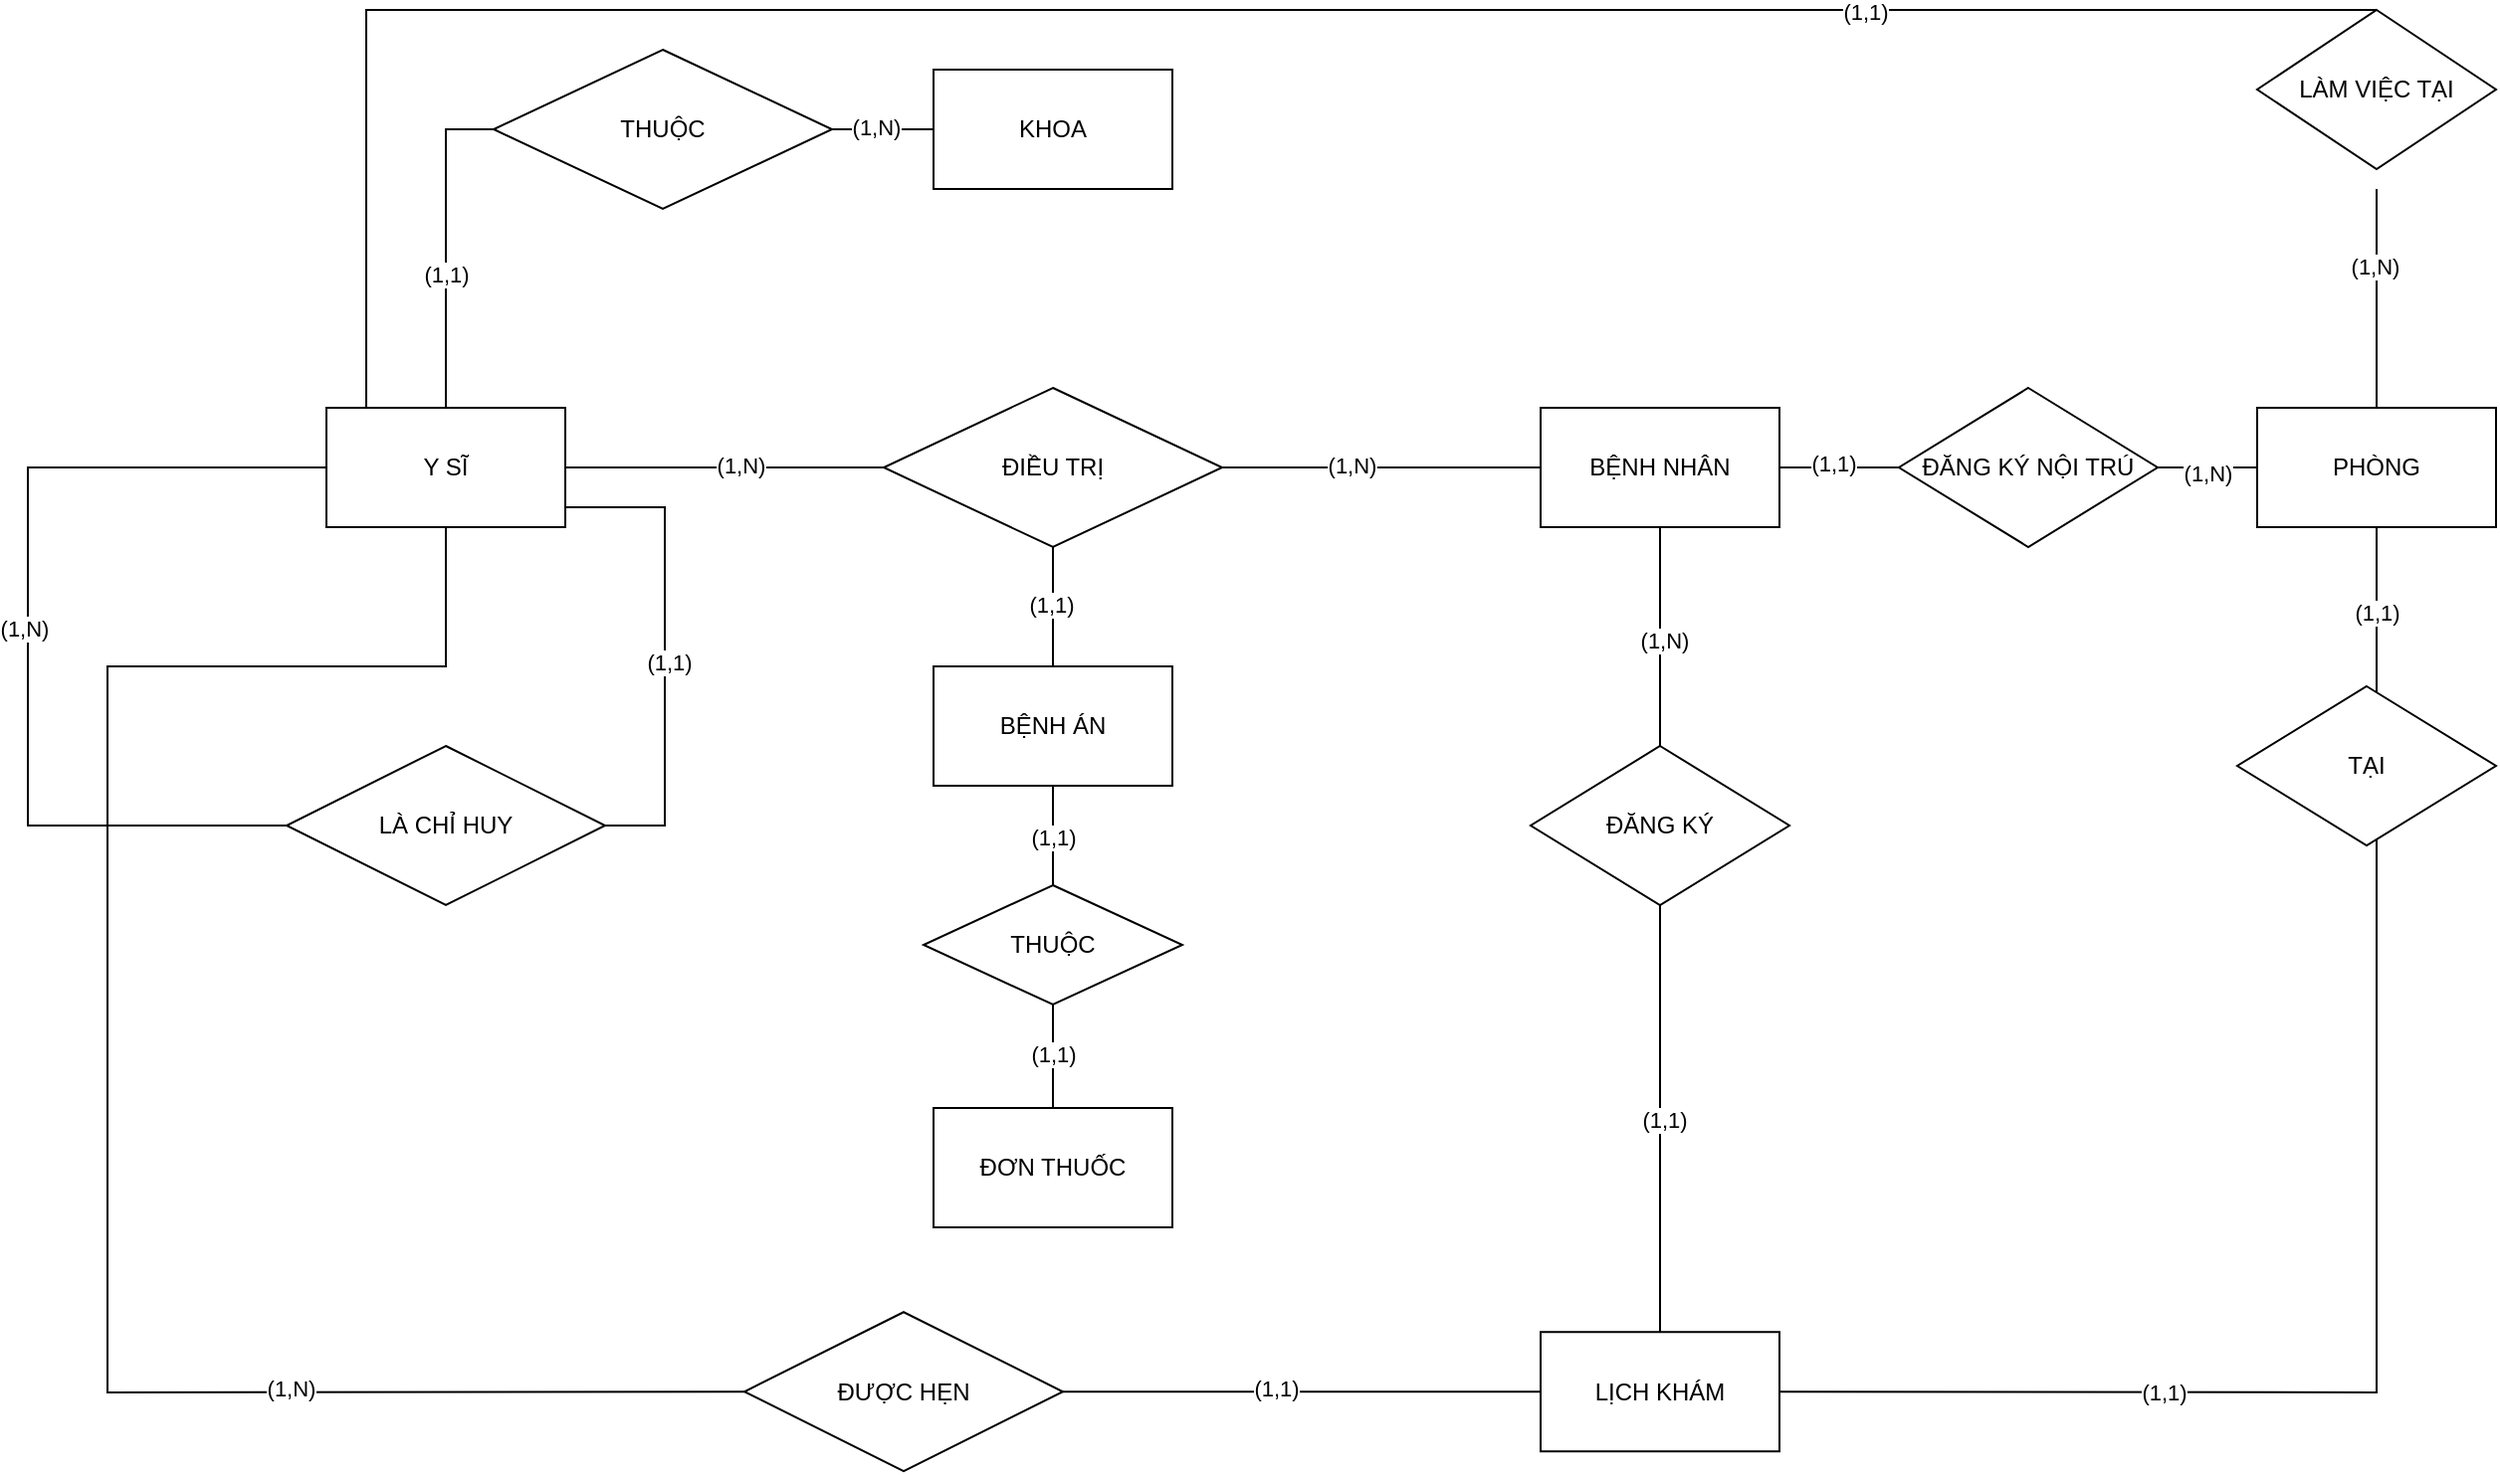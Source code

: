 <mxfile version="22.0.2" type="device">
  <diagram name="Page-1" id="gTEA8rzbKwhgfCepOdw3">
    <mxGraphModel dx="987" dy="623" grid="1" gridSize="10" guides="1" tooltips="1" connect="1" arrows="1" fold="1" page="1" pageScale="1" pageWidth="413" pageHeight="291" math="0" shadow="0">
      <root>
        <mxCell id="0" />
        <mxCell id="1" parent="0" />
        <mxCell id="95M9-elzihQWWAF0N-7c-80" value="" style="endArrow=none;html=1;rounded=0;exitX=0;exitY=0.5;exitDx=0;exitDy=0;" parent="1" source="95M9-elzihQWWAF0N-7c-78" edge="1">
          <mxGeometry width="50" height="50" relative="1" as="geometry">
            <mxPoint x="352" y="340" as="sourcePoint" />
            <mxPoint x="402" y="290" as="targetPoint" />
            <Array as="points">
              <mxPoint x="232" y="725" />
              <mxPoint x="232" y="620" />
              <mxPoint x="232" y="360" />
              <mxPoint x="402" y="360" />
            </Array>
          </mxGeometry>
        </mxCell>
        <mxCell id="95M9-elzihQWWAF0N-7c-88" value="(1,N)" style="edgeLabel;html=1;align=center;verticalAlign=middle;resizable=0;points=[];" parent="95M9-elzihQWWAF0N-7c-80" vertex="1" connectable="0">
          <mxGeometry x="-0.507" y="-2" relative="1" as="geometry">
            <mxPoint as="offset" />
          </mxGeometry>
        </mxCell>
        <mxCell id="95M9-elzihQWWAF0N-7c-2" value="BỆNH NHÂN" style="rounded=0;whiteSpace=wrap;html=1;" parent="1" vertex="1">
          <mxGeometry x="952" y="230" width="120" height="60" as="geometry" />
        </mxCell>
        <mxCell id="95M9-elzihQWWAF0N-7c-5" value="Y SĨ" style="rounded=0;whiteSpace=wrap;html=1;" parent="1" vertex="1">
          <mxGeometry x="342" y="230" width="120" height="60" as="geometry" />
        </mxCell>
        <mxCell id="95M9-elzihQWWAF0N-7c-7" value="KHOA" style="rounded=0;whiteSpace=wrap;html=1;" parent="1" vertex="1">
          <mxGeometry x="647" y="60" width="120" height="60" as="geometry" />
        </mxCell>
        <mxCell id="95M9-elzihQWWAF0N-7c-13" value="PHÒNG" style="rounded=0;whiteSpace=wrap;html=1;" parent="1" vertex="1">
          <mxGeometry x="1312" y="230" width="120" height="60" as="geometry" />
        </mxCell>
        <mxCell id="95M9-elzihQWWAF0N-7c-17" value="LỊCH KHÁM" style="rounded=0;whiteSpace=wrap;html=1;" parent="1" vertex="1">
          <mxGeometry x="952" y="694.62" width="120" height="60" as="geometry" />
        </mxCell>
        <mxCell id="_uMGaYxbBK7Dc_j-tdh2-2" style="rounded=0;orthogonalLoop=1;jettySize=auto;html=1;exitX=0.5;exitY=1;exitDx=0;exitDy=0;entryX=0.5;entryY=0;entryDx=0;entryDy=0;endArrow=none;endFill=0;" edge="1" parent="1" source="95M9-elzihQWWAF0N-7c-18" target="_uMGaYxbBK7Dc_j-tdh2-1">
          <mxGeometry relative="1" as="geometry" />
        </mxCell>
        <mxCell id="_uMGaYxbBK7Dc_j-tdh2-3" value="(1,1)" style="edgeLabel;html=1;align=center;verticalAlign=middle;resizable=0;points=[];" vertex="1" connectable="0" parent="_uMGaYxbBK7Dc_j-tdh2-2">
          <mxGeometry x="-0.053" y="-1" relative="1" as="geometry">
            <mxPoint as="offset" />
          </mxGeometry>
        </mxCell>
        <mxCell id="95M9-elzihQWWAF0N-7c-18" value="ĐIỀU TRỊ" style="rhombus;whiteSpace=wrap;html=1;" parent="1" vertex="1">
          <mxGeometry x="622" y="220" width="170" height="80" as="geometry" />
        </mxCell>
        <mxCell id="95M9-elzihQWWAF0N-7c-29" style="edgeStyle=none;rounded=0;orthogonalLoop=1;jettySize=auto;html=1;exitX=1;exitY=0.5;exitDx=0;exitDy=0;endArrow=none;endFill=0;" parent="1" source="95M9-elzihQWWAF0N-7c-23" edge="1">
          <mxGeometry relative="1" as="geometry">
            <mxPoint x="462" y="280" as="targetPoint" />
            <Array as="points">
              <mxPoint x="512" y="440" />
              <mxPoint x="512" y="280" />
            </Array>
          </mxGeometry>
        </mxCell>
        <mxCell id="95M9-elzihQWWAF0N-7c-31" value="(1,1)" style="edgeLabel;html=1;align=center;verticalAlign=middle;resizable=0;points=[];" parent="95M9-elzihQWWAF0N-7c-29" vertex="1" connectable="0">
          <mxGeometry x="-0.067" y="-2" relative="1" as="geometry">
            <mxPoint as="offset" />
          </mxGeometry>
        </mxCell>
        <mxCell id="95M9-elzihQWWAF0N-7c-23" value="LÀ CHỈ HUY" style="rhombus;whiteSpace=wrap;html=1;" parent="1" vertex="1">
          <mxGeometry x="322" y="400" width="160" height="80" as="geometry" />
        </mxCell>
        <mxCell id="95M9-elzihQWWAF0N-7c-28" value="" style="endArrow=none;html=1;rounded=0;exitX=0;exitY=0.5;exitDx=0;exitDy=0;entryX=0;entryY=0.5;entryDx=0;entryDy=0;endFill=0;" parent="1" source="95M9-elzihQWWAF0N-7c-5" target="95M9-elzihQWWAF0N-7c-23" edge="1">
          <mxGeometry width="50" height="50" relative="1" as="geometry">
            <mxPoint x="262" y="380" as="sourcePoint" />
            <mxPoint x="192" y="450" as="targetPoint" />
            <Array as="points">
              <mxPoint x="192" y="260" />
              <mxPoint x="192" y="440" />
            </Array>
          </mxGeometry>
        </mxCell>
        <mxCell id="95M9-elzihQWWAF0N-7c-30" value="(1,N)" style="edgeLabel;html=1;align=center;verticalAlign=middle;resizable=0;points=[];" parent="95M9-elzihQWWAF0N-7c-28" vertex="1" connectable="0">
          <mxGeometry x="0.004" y="-2" relative="1" as="geometry">
            <mxPoint as="offset" />
          </mxGeometry>
        </mxCell>
        <mxCell id="95M9-elzihQWWAF0N-7c-34" value="" style="endArrow=none;html=1;rounded=0;entryX=0;entryY=0.5;entryDx=0;entryDy=0;exitX=1;exitY=0.5;exitDx=0;exitDy=0;" parent="1" source="95M9-elzihQWWAF0N-7c-5" target="95M9-elzihQWWAF0N-7c-18" edge="1">
          <mxGeometry width="50" height="50" relative="1" as="geometry">
            <mxPoint x="472" y="250" as="sourcePoint" />
            <mxPoint x="522" y="200" as="targetPoint" />
          </mxGeometry>
        </mxCell>
        <mxCell id="95M9-elzihQWWAF0N-7c-35" value="(1,N)" style="edgeLabel;html=1;align=center;verticalAlign=middle;resizable=0;points=[];" parent="95M9-elzihQWWAF0N-7c-34" vertex="1" connectable="0">
          <mxGeometry x="0.092" y="1" relative="1" as="geometry">
            <mxPoint as="offset" />
          </mxGeometry>
        </mxCell>
        <mxCell id="95M9-elzihQWWAF0N-7c-37" value="" style="endArrow=none;html=1;rounded=0;entryX=0;entryY=0.5;entryDx=0;entryDy=0;" parent="1" target="95M9-elzihQWWAF0N-7c-2" edge="1">
          <mxGeometry width="50" height="50" relative="1" as="geometry">
            <mxPoint x="792" y="260" as="sourcePoint" />
            <mxPoint x="842" y="210" as="targetPoint" />
          </mxGeometry>
        </mxCell>
        <mxCell id="95M9-elzihQWWAF0N-7c-38" value="(1,N)" style="edgeLabel;html=1;align=center;verticalAlign=middle;resizable=0;points=[];" parent="95M9-elzihQWWAF0N-7c-37" vertex="1" connectable="0">
          <mxGeometry x="-0.195" y="1" relative="1" as="geometry">
            <mxPoint as="offset" />
          </mxGeometry>
        </mxCell>
        <mxCell id="95M9-elzihQWWAF0N-7c-39" value="" style="endArrow=none;html=1;rounded=0;entryX=0;entryY=0.5;entryDx=0;entryDy=0;" parent="1" target="95M9-elzihQWWAF0N-7c-7" edge="1">
          <mxGeometry width="50" height="50" relative="1" as="geometry">
            <mxPoint x="402" y="230" as="sourcePoint" />
            <mxPoint x="402" y="80" as="targetPoint" />
            <Array as="points">
              <mxPoint x="402" y="90" />
            </Array>
          </mxGeometry>
        </mxCell>
        <mxCell id="95M9-elzihQWWAF0N-7c-41" value="(1,1)" style="edgeLabel;html=1;align=center;verticalAlign=middle;resizable=0;points=[];" parent="95M9-elzihQWWAF0N-7c-39" vertex="1" connectable="0">
          <mxGeometry x="-0.65" relative="1" as="geometry">
            <mxPoint as="offset" />
          </mxGeometry>
        </mxCell>
        <mxCell id="95M9-elzihQWWAF0N-7c-42" value="(1,N)" style="edgeLabel;html=1;align=center;verticalAlign=middle;resizable=0;points=[];" parent="95M9-elzihQWWAF0N-7c-39" vertex="1" connectable="0">
          <mxGeometry x="0.849" y="1" relative="1" as="geometry">
            <mxPoint as="offset" />
          </mxGeometry>
        </mxCell>
        <mxCell id="95M9-elzihQWWAF0N-7c-40" value="THUỘC" style="rhombus;whiteSpace=wrap;html=1;" parent="1" vertex="1">
          <mxGeometry x="426" y="50" width="170" height="80" as="geometry" />
        </mxCell>
        <mxCell id="95M9-elzihQWWAF0N-7c-56" value="ĐĂNG KÝ NỘI TRÚ" style="rhombus;whiteSpace=wrap;html=1;" parent="1" vertex="1">
          <mxGeometry x="1132" y="220" width="130" height="80" as="geometry" />
        </mxCell>
        <mxCell id="95M9-elzihQWWAF0N-7c-58" value="" style="endArrow=none;html=1;rounded=0;entryX=0;entryY=0.5;entryDx=0;entryDy=0;" parent="1" target="95M9-elzihQWWAF0N-7c-56" edge="1">
          <mxGeometry width="50" height="50" relative="1" as="geometry">
            <mxPoint x="1072" y="260" as="sourcePoint" />
            <mxPoint x="1122" y="210" as="targetPoint" />
          </mxGeometry>
        </mxCell>
        <mxCell id="95M9-elzihQWWAF0N-7c-60" value="(1,1)" style="edgeLabel;html=1;align=center;verticalAlign=middle;resizable=0;points=[];" parent="95M9-elzihQWWAF0N-7c-58" vertex="1" connectable="0">
          <mxGeometry x="-0.112" y="2" relative="1" as="geometry">
            <mxPoint as="offset" />
          </mxGeometry>
        </mxCell>
        <mxCell id="95M9-elzihQWWAF0N-7c-59" value="" style="endArrow=none;html=1;rounded=0;entryX=0;entryY=0.5;entryDx=0;entryDy=0;" parent="1" target="95M9-elzihQWWAF0N-7c-13" edge="1">
          <mxGeometry width="50" height="50" relative="1" as="geometry">
            <mxPoint x="1262" y="260" as="sourcePoint" />
            <mxPoint x="1312" y="210" as="targetPoint" />
          </mxGeometry>
        </mxCell>
        <mxCell id="95M9-elzihQWWAF0N-7c-61" value="(1,N)" style="edgeLabel;html=1;align=center;verticalAlign=middle;resizable=0;points=[];" parent="95M9-elzihQWWAF0N-7c-59" vertex="1" connectable="0">
          <mxGeometry x="-0.005" y="-3" relative="1" as="geometry">
            <mxPoint as="offset" />
          </mxGeometry>
        </mxCell>
        <mxCell id="95M9-elzihQWWAF0N-7c-62" value="LÀM VIỆC TẠI" style="rhombus;whiteSpace=wrap;html=1;" parent="1" vertex="1">
          <mxGeometry x="1312" y="30" width="120" height="80" as="geometry" />
        </mxCell>
        <mxCell id="95M9-elzihQWWAF0N-7c-63" value="" style="endArrow=none;html=1;rounded=0;entryX=0.5;entryY=0;entryDx=0;entryDy=0;" parent="1" target="95M9-elzihQWWAF0N-7c-62" edge="1">
          <mxGeometry width="50" height="50" relative="1" as="geometry">
            <mxPoint x="362" y="230" as="sourcePoint" />
            <mxPoint x="412" y="180" as="targetPoint" />
            <Array as="points">
              <mxPoint x="362" y="30" />
            </Array>
          </mxGeometry>
        </mxCell>
        <mxCell id="95M9-elzihQWWAF0N-7c-65" value="(1,1)" style="edgeLabel;html=1;align=center;verticalAlign=middle;resizable=0;points=[];" parent="95M9-elzihQWWAF0N-7c-63" vertex="1" connectable="0">
          <mxGeometry x="0.574" y="-1" relative="1" as="geometry">
            <mxPoint as="offset" />
          </mxGeometry>
        </mxCell>
        <mxCell id="95M9-elzihQWWAF0N-7c-64" value="" style="endArrow=none;html=1;rounded=0;entryX=0.5;entryY=0;entryDx=0;entryDy=0;" parent="1" target="95M9-elzihQWWAF0N-7c-13" edge="1">
          <mxGeometry width="50" height="50" relative="1" as="geometry">
            <mxPoint x="1372" y="120" as="sourcePoint" />
            <mxPoint x="1422" y="70" as="targetPoint" />
          </mxGeometry>
        </mxCell>
        <mxCell id="95M9-elzihQWWAF0N-7c-66" value="(1,N)" style="edgeLabel;html=1;align=center;verticalAlign=middle;resizable=0;points=[];" parent="95M9-elzihQWWAF0N-7c-64" vertex="1" connectable="0">
          <mxGeometry x="-0.299" y="-1" relative="1" as="geometry">
            <mxPoint as="offset" />
          </mxGeometry>
        </mxCell>
        <mxCell id="95M9-elzihQWWAF0N-7c-72" value="ĐĂNG KÝ" style="rhombus;whiteSpace=wrap;html=1;" parent="1" vertex="1">
          <mxGeometry x="947" y="400" width="130" height="80" as="geometry" />
        </mxCell>
        <mxCell id="95M9-elzihQWWAF0N-7c-73" value="" style="endArrow=none;html=1;rounded=0;entryX=0.5;entryY=0;entryDx=0;entryDy=0;" parent="1" target="95M9-elzihQWWAF0N-7c-72" edge="1">
          <mxGeometry width="50" height="50" relative="1" as="geometry">
            <mxPoint x="1012" y="290" as="sourcePoint" />
            <mxPoint x="1062" y="240" as="targetPoint" />
          </mxGeometry>
        </mxCell>
        <mxCell id="95M9-elzihQWWAF0N-7c-75" value="(1,N)" style="edgeLabel;html=1;align=center;verticalAlign=middle;resizable=0;points=[];" parent="95M9-elzihQWWAF0N-7c-73" vertex="1" connectable="0">
          <mxGeometry x="0.015" y="2" relative="1" as="geometry">
            <mxPoint y="1" as="offset" />
          </mxGeometry>
        </mxCell>
        <mxCell id="95M9-elzihQWWAF0N-7c-74" value="" style="endArrow=none;html=1;rounded=0;entryX=0.5;entryY=0;entryDx=0;entryDy=0;" parent="1" target="95M9-elzihQWWAF0N-7c-17" edge="1">
          <mxGeometry width="50" height="50" relative="1" as="geometry">
            <mxPoint x="1012" y="480" as="sourcePoint" />
            <mxPoint x="1062" y="430" as="targetPoint" />
          </mxGeometry>
        </mxCell>
        <mxCell id="95M9-elzihQWWAF0N-7c-76" value="(1,1)" style="edgeLabel;html=1;align=center;verticalAlign=middle;resizable=0;points=[];" parent="95M9-elzihQWWAF0N-7c-74" vertex="1" connectable="0">
          <mxGeometry x="0.004" y="2" relative="1" as="geometry">
            <mxPoint as="offset" />
          </mxGeometry>
        </mxCell>
        <mxCell id="95M9-elzihQWWAF0N-7c-78" value="ĐƯỢC HẸN" style="rhombus;whiteSpace=wrap;html=1;" parent="1" vertex="1">
          <mxGeometry x="552" y="684.62" width="160" height="80" as="geometry" />
        </mxCell>
        <mxCell id="95M9-elzihQWWAF0N-7c-82" value="" style="endArrow=none;html=1;rounded=0;entryX=0;entryY=0.5;entryDx=0;entryDy=0;" parent="1" target="95M9-elzihQWWAF0N-7c-17" edge="1">
          <mxGeometry width="50" height="50" relative="1" as="geometry">
            <mxPoint x="712" y="724.62" as="sourcePoint" />
            <mxPoint x="762" y="674.62" as="targetPoint" />
          </mxGeometry>
        </mxCell>
        <mxCell id="95M9-elzihQWWAF0N-7c-87" value="(1,1)" style="edgeLabel;html=1;align=center;verticalAlign=middle;resizable=0;points=[];" parent="95M9-elzihQWWAF0N-7c-82" vertex="1" connectable="0">
          <mxGeometry x="-0.107" y="2" relative="1" as="geometry">
            <mxPoint as="offset" />
          </mxGeometry>
        </mxCell>
        <mxCell id="95M9-elzihQWWAF0N-7c-83" value="" style="endArrow=none;html=1;rounded=0;entryX=0.5;entryY=1;entryDx=0;entryDy=0;exitX=1;exitY=0.5;exitDx=0;exitDy=0;" parent="1" target="95M9-elzihQWWAF0N-7c-13" edge="1" source="95M9-elzihQWWAF0N-7c-17">
          <mxGeometry width="50" height="50" relative="1" as="geometry">
            <mxPoint x="1072" y="620" as="sourcePoint" />
            <mxPoint x="1122" y="570" as="targetPoint" />
            <Array as="points">
              <mxPoint x="1372" y="725" />
            </Array>
          </mxGeometry>
        </mxCell>
        <mxCell id="95M9-elzihQWWAF0N-7c-93" value="(1,1)" style="edgeLabel;html=1;align=center;verticalAlign=middle;resizable=0;points=[];" parent="95M9-elzihQWWAF0N-7c-83" vertex="1" connectable="0">
          <mxGeometry x="-0.516" y="-1" relative="1" as="geometry">
            <mxPoint x="15" y="-1" as="offset" />
          </mxGeometry>
        </mxCell>
        <mxCell id="95M9-elzihQWWAF0N-7c-94" value="(1,1)" style="edgeLabel;html=1;align=center;verticalAlign=middle;resizable=0;points=[];" parent="95M9-elzihQWWAF0N-7c-83" vertex="1" connectable="0">
          <mxGeometry x="0.885" relative="1" as="geometry">
            <mxPoint as="offset" />
          </mxGeometry>
        </mxCell>
        <mxCell id="95M9-elzihQWWAF0N-7c-84" value="TẠI" style="rhombus;whiteSpace=wrap;html=1;" parent="1" vertex="1">
          <mxGeometry x="1302" y="370" width="130" height="80" as="geometry" />
        </mxCell>
        <mxCell id="_uMGaYxbBK7Dc_j-tdh2-7" style="edgeStyle=orthogonalEdgeStyle;rounded=0;orthogonalLoop=1;jettySize=auto;html=1;exitX=0.5;exitY=1;exitDx=0;exitDy=0;entryX=0.5;entryY=0;entryDx=0;entryDy=0;endArrow=none;endFill=0;" edge="1" parent="1" source="_uMGaYxbBK7Dc_j-tdh2-1" target="_uMGaYxbBK7Dc_j-tdh2-6">
          <mxGeometry relative="1" as="geometry" />
        </mxCell>
        <mxCell id="_uMGaYxbBK7Dc_j-tdh2-9" value="(1,1)" style="edgeLabel;html=1;align=center;verticalAlign=middle;resizable=0;points=[];" vertex="1" connectable="0" parent="_uMGaYxbBK7Dc_j-tdh2-7">
          <mxGeometry x="0.01" relative="1" as="geometry">
            <mxPoint as="offset" />
          </mxGeometry>
        </mxCell>
        <mxCell id="_uMGaYxbBK7Dc_j-tdh2-1" value="BỆNH ÁN" style="rounded=0;whiteSpace=wrap;html=1;" vertex="1" parent="1">
          <mxGeometry x="647" y="360" width="120" height="60" as="geometry" />
        </mxCell>
        <mxCell id="_uMGaYxbBK7Dc_j-tdh2-4" value="ĐƠN THUỐC" style="rounded=0;whiteSpace=wrap;html=1;" vertex="1" parent="1">
          <mxGeometry x="647" y="582" width="120" height="60" as="geometry" />
        </mxCell>
        <mxCell id="_uMGaYxbBK7Dc_j-tdh2-8" style="edgeStyle=orthogonalEdgeStyle;rounded=0;orthogonalLoop=1;jettySize=auto;html=1;exitX=0.5;exitY=1;exitDx=0;exitDy=0;entryX=0.5;entryY=0;entryDx=0;entryDy=0;endArrow=none;endFill=0;" edge="1" parent="1" source="_uMGaYxbBK7Dc_j-tdh2-6" target="_uMGaYxbBK7Dc_j-tdh2-4">
          <mxGeometry relative="1" as="geometry" />
        </mxCell>
        <mxCell id="_uMGaYxbBK7Dc_j-tdh2-10" value="(1,1)" style="edgeLabel;html=1;align=center;verticalAlign=middle;resizable=0;points=[];" vertex="1" connectable="0" parent="_uMGaYxbBK7Dc_j-tdh2-8">
          <mxGeometry x="-0.029" relative="1" as="geometry">
            <mxPoint as="offset" />
          </mxGeometry>
        </mxCell>
        <mxCell id="_uMGaYxbBK7Dc_j-tdh2-6" value="THUỘC" style="rhombus;whiteSpace=wrap;html=1;" vertex="1" parent="1">
          <mxGeometry x="642" y="470" width="130" height="60" as="geometry" />
        </mxCell>
      </root>
    </mxGraphModel>
  </diagram>
</mxfile>
